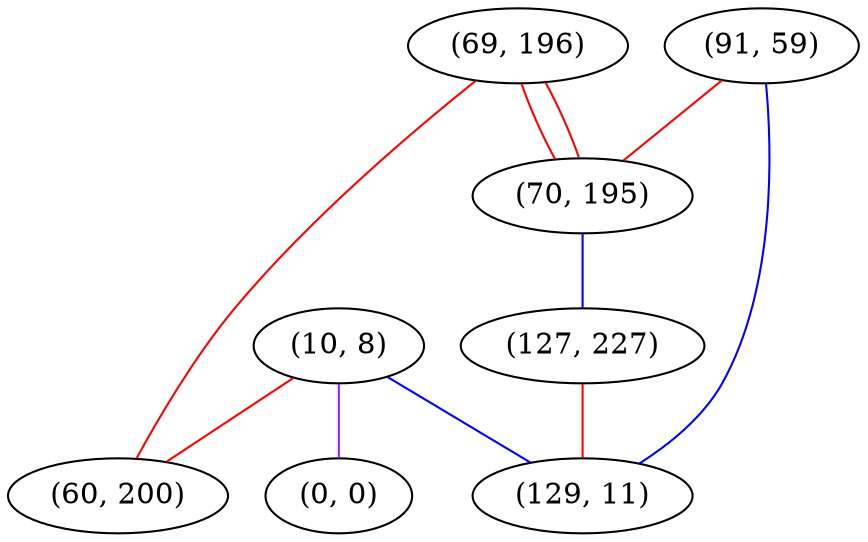 graph "" {
"(10, 8)";
"(69, 196)";
"(0, 0)";
"(91, 59)";
"(60, 200)";
"(70, 195)";
"(127, 227)";
"(129, 11)";
"(10, 8)" -- "(0, 0)"  [color=purple, key=0, weight=4];
"(10, 8)" -- "(129, 11)"  [color=blue, key=0, weight=3];
"(10, 8)" -- "(60, 200)"  [color=red, key=0, weight=1];
"(69, 196)" -- "(70, 195)"  [color=red, key=0, weight=1];
"(69, 196)" -- "(70, 195)"  [color=red, key=1, weight=1];
"(69, 196)" -- "(60, 200)"  [color=red, key=0, weight=1];
"(91, 59)" -- "(70, 195)"  [color=red, key=0, weight=1];
"(91, 59)" -- "(129, 11)"  [color=blue, key=0, weight=3];
"(70, 195)" -- "(127, 227)"  [color=blue, key=0, weight=3];
"(127, 227)" -- "(129, 11)"  [color=red, key=0, weight=1];
}
